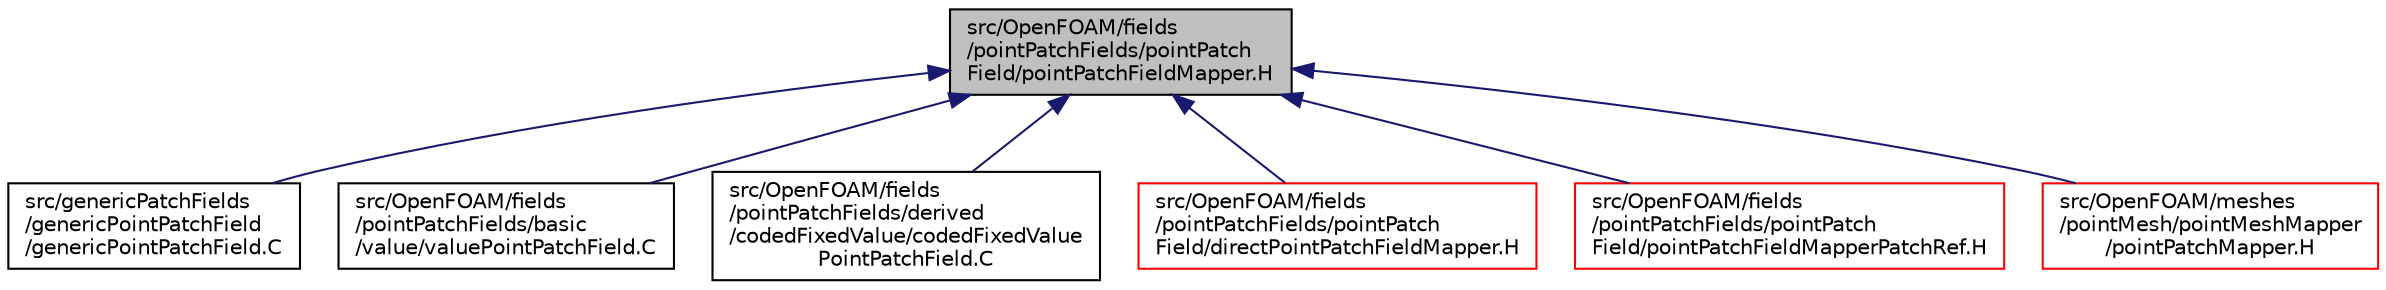 digraph "src/OpenFOAM/fields/pointPatchFields/pointPatchField/pointPatchFieldMapper.H"
{
  bgcolor="transparent";
  edge [fontname="Helvetica",fontsize="10",labelfontname="Helvetica",labelfontsize="10"];
  node [fontname="Helvetica",fontsize="10",shape=record];
  Node117 [label="src/OpenFOAM/fields\l/pointPatchFields/pointPatch\lField/pointPatchFieldMapper.H",height=0.2,width=0.4,color="black", fillcolor="grey75", style="filled", fontcolor="black"];
  Node117 -> Node118 [dir="back",color="midnightblue",fontsize="10",style="solid",fontname="Helvetica"];
  Node118 [label="src/genericPatchFields\l/genericPointPatchField\l/genericPointPatchField.C",height=0.2,width=0.4,color="black",URL="$a05510.html"];
  Node117 -> Node119 [dir="back",color="midnightblue",fontsize="10",style="solid",fontname="Helvetica"];
  Node119 [label="src/OpenFOAM/fields\l/pointPatchFields/basic\l/value/valuePointPatchField.C",height=0.2,width=0.4,color="black",URL="$a10655.html"];
  Node117 -> Node120 [dir="back",color="midnightblue",fontsize="10",style="solid",fontname="Helvetica"];
  Node120 [label="src/OpenFOAM/fields\l/pointPatchFields/derived\l/codedFixedValue/codedFixedValue\lPointPatchField.C",height=0.2,width=0.4,color="black",URL="$a10787.html"];
  Node117 -> Node121 [dir="back",color="midnightblue",fontsize="10",style="solid",fontname="Helvetica"];
  Node121 [label="src/OpenFOAM/fields\l/pointPatchFields/pointPatch\lField/directPointPatchFieldMapper.H",height=0.2,width=0.4,color="red",URL="$a10850.html"];
  Node117 -> Node123 [dir="back",color="midnightblue",fontsize="10",style="solid",fontname="Helvetica"];
  Node123 [label="src/OpenFOAM/fields\l/pointPatchFields/pointPatch\lField/pointPatchFieldMapperPatchRef.H",height=0.2,width=0.4,color="red",URL="$a10871.html"];
  Node117 -> Node128 [dir="back",color="midnightblue",fontsize="10",style="solid",fontname="Helvetica"];
  Node128 [label="src/OpenFOAM/meshes\l/pointMesh/pointMeshMapper\l/pointPatchMapper.H",height=0.2,width=0.4,color="red",URL="$a12179.html"];
}

